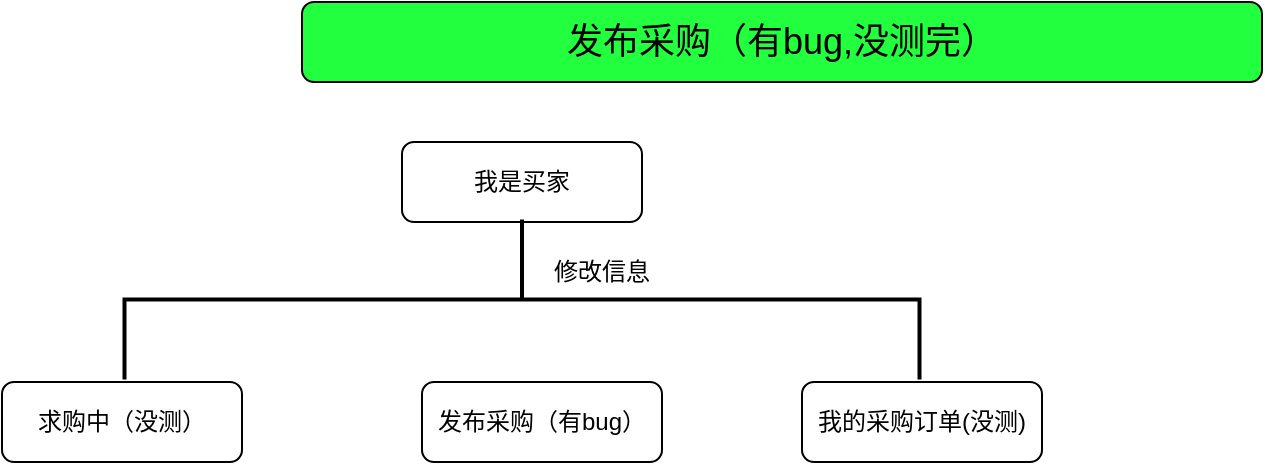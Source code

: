 <mxfile version="21.3.2" type="github">
  <diagram id="C5RBs43oDa-KdzZeNtuy" name="Page-1">
    <mxGraphModel dx="1353" dy="539" grid="1" gridSize="10" guides="1" tooltips="1" connect="1" arrows="1" fold="1" page="1" pageScale="1" pageWidth="827" pageHeight="1169" math="0" shadow="0">
      <root>
        <mxCell id="WIyWlLk6GJQsqaUBKTNV-0" />
        <mxCell id="WIyWlLk6GJQsqaUBKTNV-1" parent="WIyWlLk6GJQsqaUBKTNV-0" />
        <mxCell id="tf9nLfMHoMnJiPyNg4un-0" value="我是买家" style="rounded=1;whiteSpace=wrap;html=1;fontSize=12;glass=0;strokeWidth=1;shadow=0;" vertex="1" parent="WIyWlLk6GJQsqaUBKTNV-1">
          <mxGeometry x="160" y="80" width="120" height="40" as="geometry" />
        </mxCell>
        <mxCell id="tf9nLfMHoMnJiPyNg4un-2" value="我的采购订单(没测)" style="rounded=1;whiteSpace=wrap;html=1;fontSize=12;glass=0;strokeWidth=1;shadow=0;" vertex="1" parent="WIyWlLk6GJQsqaUBKTNV-1">
          <mxGeometry x="360" y="200" width="120" height="40" as="geometry" />
        </mxCell>
        <mxCell id="tf9nLfMHoMnJiPyNg4un-3" value="&lt;span style=&quot;font-size: 18px;&quot;&gt;发布采购（有bug,没测完）&lt;/span&gt;" style="rounded=1;whiteSpace=wrap;html=1;fontSize=12;glass=0;strokeWidth=1;shadow=0;fillColor=#21FF3F;" vertex="1" parent="WIyWlLk6GJQsqaUBKTNV-1">
          <mxGeometry x="110" y="10" width="480" height="40" as="geometry" />
        </mxCell>
        <mxCell id="tf9nLfMHoMnJiPyNg4un-4" value="修改信息" style="text;html=1;strokeColor=none;fillColor=none;align=center;verticalAlign=middle;whiteSpace=wrap;rounded=0;" vertex="1" parent="WIyWlLk6GJQsqaUBKTNV-1">
          <mxGeometry x="230" y="130" width="60" height="30" as="geometry" />
        </mxCell>
        <mxCell id="tf9nLfMHoMnJiPyNg4un-5" value="" style="strokeWidth=2;html=1;shape=mxgraph.flowchart.annotation_2;align=left;labelPosition=right;pointerEvents=1;rotation=90;" vertex="1" parent="WIyWlLk6GJQsqaUBKTNV-1">
          <mxGeometry x="180" y="-40" width="80" height="397.5" as="geometry" />
        </mxCell>
        <mxCell id="tf9nLfMHoMnJiPyNg4un-8" value="求购中（没测）" style="rounded=1;whiteSpace=wrap;html=1;fontSize=12;glass=0;strokeWidth=1;shadow=0;" vertex="1" parent="WIyWlLk6GJQsqaUBKTNV-1">
          <mxGeometry x="-40" y="200" width="120" height="40" as="geometry" />
        </mxCell>
        <mxCell id="tf9nLfMHoMnJiPyNg4un-9" value="发布采购（有bug）" style="rounded=1;whiteSpace=wrap;html=1;fontSize=12;glass=0;strokeWidth=1;shadow=0;" vertex="1" parent="WIyWlLk6GJQsqaUBKTNV-1">
          <mxGeometry x="170" y="200" width="120" height="40" as="geometry" />
        </mxCell>
      </root>
    </mxGraphModel>
  </diagram>
</mxfile>
